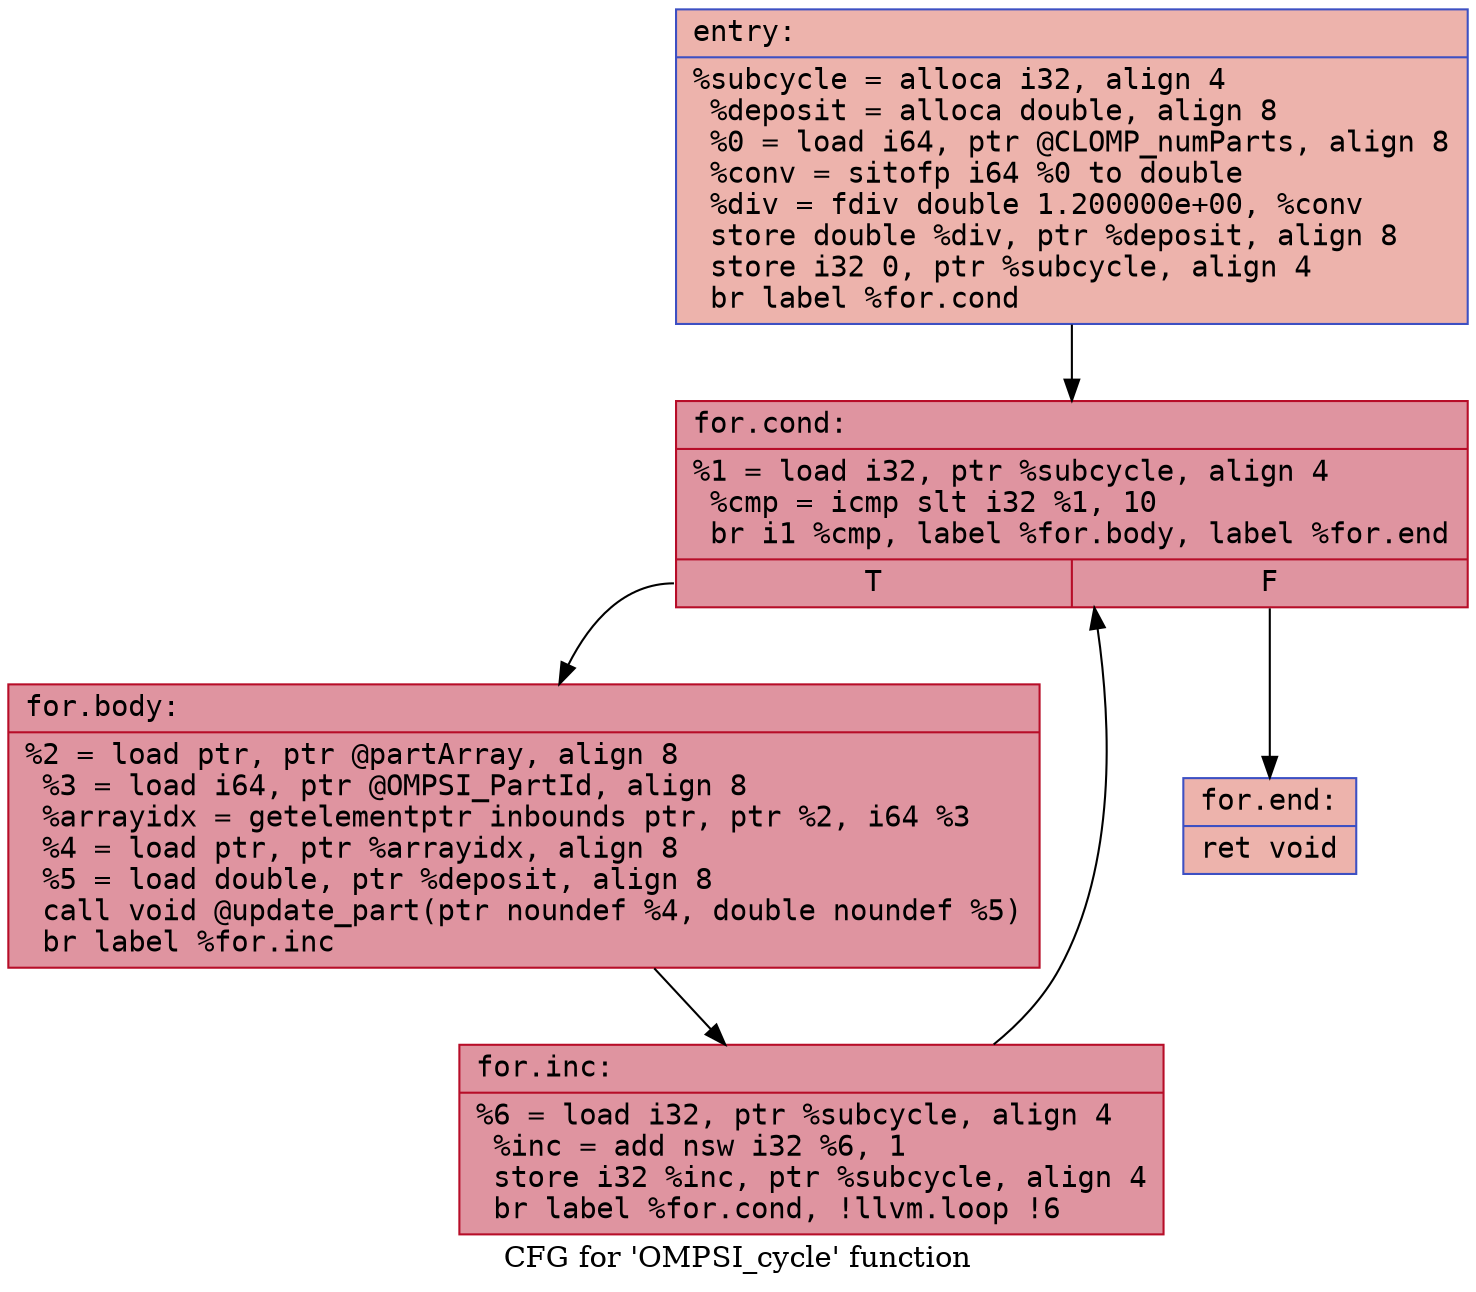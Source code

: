digraph "CFG for 'OMPSI_cycle' function" {
	label="CFG for 'OMPSI_cycle' function";

	Node0x5567ef594240 [shape=record,color="#3d50c3ff", style=filled, fillcolor="#d6524470" fontname="Courier",label="{entry:\l|  %subcycle = alloca i32, align 4\l  %deposit = alloca double, align 8\l  %0 = load i64, ptr @CLOMP_numParts, align 8\l  %conv = sitofp i64 %0 to double\l  %div = fdiv double 1.200000e+00, %conv\l  store double %div, ptr %deposit, align 8\l  store i32 0, ptr %subcycle, align 4\l  br label %for.cond\l}"];
	Node0x5567ef594240 -> Node0x5567ef594800[tooltip="entry -> for.cond\nProbability 100.00%" ];
	Node0x5567ef594800 [shape=record,color="#b70d28ff", style=filled, fillcolor="#b70d2870" fontname="Courier",label="{for.cond:\l|  %1 = load i32, ptr %subcycle, align 4\l  %cmp = icmp slt i32 %1, 10\l  br i1 %cmp, label %for.body, label %for.end\l|{<s0>T|<s1>F}}"];
	Node0x5567ef594800:s0 -> Node0x5567ef594a50[tooltip="for.cond -> for.body\nProbability 96.88%" ];
	Node0x5567ef594800:s1 -> Node0x5567ef594ad0[tooltip="for.cond -> for.end\nProbability 3.12%" ];
	Node0x5567ef594a50 [shape=record,color="#b70d28ff", style=filled, fillcolor="#b70d2870" fontname="Courier",label="{for.body:\l|  %2 = load ptr, ptr @partArray, align 8\l  %3 = load i64, ptr @OMPSI_PartId, align 8\l  %arrayidx = getelementptr inbounds ptr, ptr %2, i64 %3\l  %4 = load ptr, ptr %arrayidx, align 8\l  %5 = load double, ptr %deposit, align 8\l  call void @update_part(ptr noundef %4, double noundef %5)\l  br label %for.inc\l}"];
	Node0x5567ef594a50 -> Node0x5567ef595010[tooltip="for.body -> for.inc\nProbability 100.00%" ];
	Node0x5567ef595010 [shape=record,color="#b70d28ff", style=filled, fillcolor="#b70d2870" fontname="Courier",label="{for.inc:\l|  %6 = load i32, ptr %subcycle, align 4\l  %inc = add nsw i32 %6, 1\l  store i32 %inc, ptr %subcycle, align 4\l  br label %for.cond, !llvm.loop !6\l}"];
	Node0x5567ef595010 -> Node0x5567ef594800[tooltip="for.inc -> for.cond\nProbability 100.00%" ];
	Node0x5567ef594ad0 [shape=record,color="#3d50c3ff", style=filled, fillcolor="#d6524470" fontname="Courier",label="{for.end:\l|  ret void\l}"];
}
